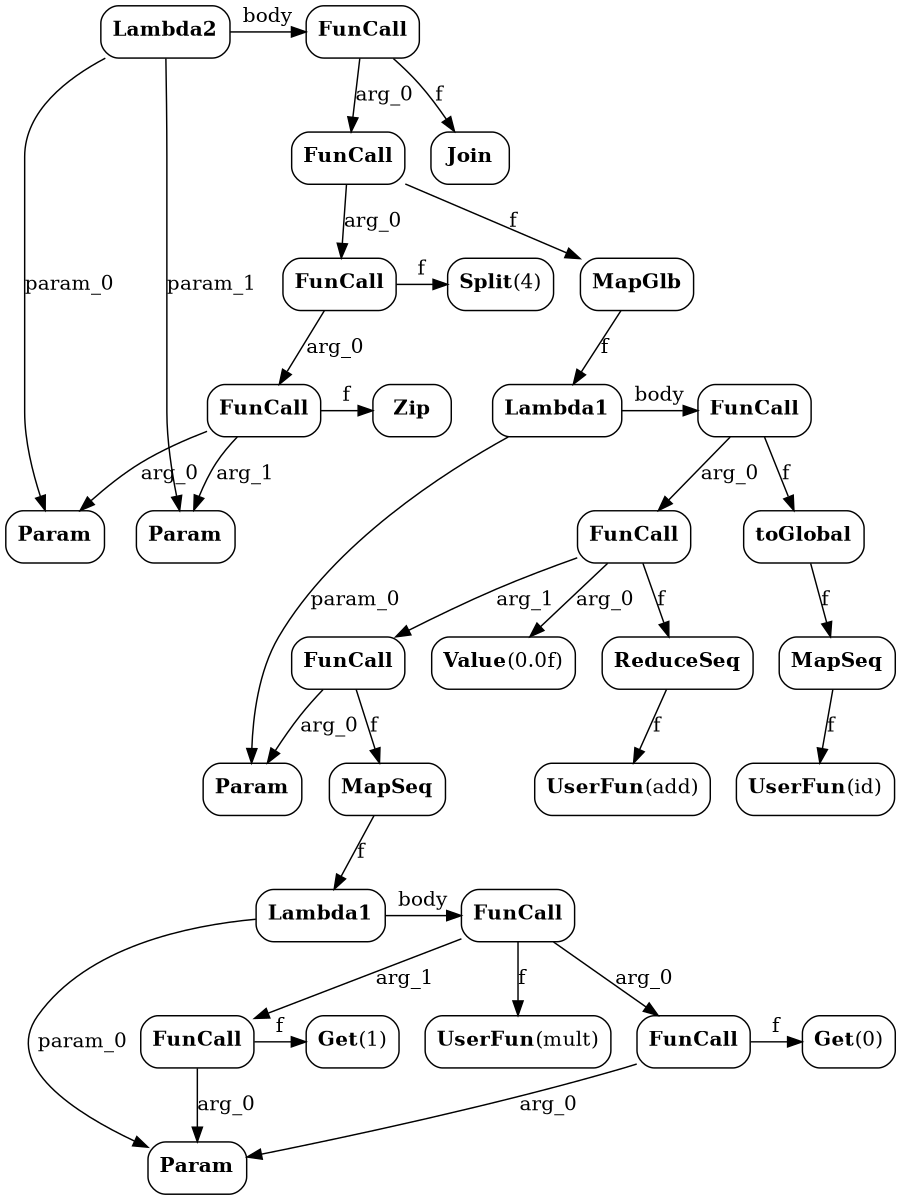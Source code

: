 digraph{
ratio="compress"
size=8
margin="0.0,0.0"
n4250936311 [style=rounded,shape=box,label=<<b>Param</b>>]
n4330374681 [style=rounded,shape=box,label=<<b>Param</b>>]
subgraph {
rank="same"
n4989376511 [style=rounded,shape=box,label=<<b>Lambda2</b>>]
n19649987901 [style=rounded,shape=box,label=<<b>FunCall</b>>]
}
n17229744961 [style=rounded,shape=box,label=<<b>FunCall</b>>]
subgraph {
rank="same"
n17304553701 [style=rounded,shape=box,label=<<b>FunCall</b>>]
n6045965601 [style=rounded,shape=box,label=<<b>Split</b>(4)>]
}
subgraph {
rank="same"
n13255013091 [style=rounded,shape=box,label=<<b>FunCall</b>>]
n3691143741 [style=rounded,shape=box,label=<<b>Zip</b>>]
}
n3213739621 [style=rounded,shape=box,label=<<b>MapGlb</b>>]
n10383012351 [style=rounded,shape=box,label=<<b>Param</b>>]
subgraph {
rank="same"
n14770400111 [style=rounded,shape=box,label=<<b>Lambda1</b>>]
n18523988511 [style=rounded,shape=box,label=<<b>FunCall</b>>]
}
n11370401811 [style=rounded,shape=box,label=<<b>FunCall</b>>]
n15310827501 [style=rounded,shape=box,label=<<b>Value</b>(0.0f)<BR/>>]
n2663408141 [style=rounded,shape=box,label=<<b>FunCall</b>>]
n8641706681 [style=rounded,shape=box,label=<<b>MapSeq</b>>]
n5613536671 [style=rounded,shape=box,label=<<b>Param</b>>]
subgraph {
rank="same"
n10636983521 [style=rounded,shape=box,label=<<b>Lambda1</b>>]
n2699034031 [style=rounded,shape=box,label=<<b>FunCall</b>>]
}
subgraph {
rank="same"
n5388830241 [style=rounded,shape=box,label=<<b>FunCall</b>>]
n16694102821 [style=rounded,shape=box,label=<<b>Get</b>(0)>]
}
subgraph {
rank="same"
n1233511431 [style=rounded,shape=box,label=<<b>FunCall</b>>]
n8183873641 [style=rounded,shape=box,label=<<b>Get</b>(1)>]
}
n11952427671 [style=rounded,shape=box,label=<<b>UserFun</b>(mult)>]
n10790277251 [style=rounded,shape=box,label=<<b>ReduceSeq</b>>]
n7114151661 [style=rounded,shape=box,label=<<b>UserFun</b>(add)>]
n19459950461 [style=rounded,shape=box,label=<<b>toGlobal</b>>]
n19784693671 [style=rounded,shape=box,label=<<b>MapSeq</b>>]
n18555896651 [style=rounded,shape=box,label=<<b>UserFun</b>(id)>]
n23145701 [style=rounded,shape=box,label=<<b>Join</b>>]
n4989376511 -> n4250936311 [label="param_0"];
n4989376511 -> n4330374681 [label="param_1"];
n4989376511 -> n19649987901 [label="body"];
n19649987901 -> n17229744961 [label="arg_0"];
n17229744961 -> n17304553701 [label="arg_0"];
n17304553701 -> n13255013091 [label="arg_0"];
n13255013091 -> n4250936311 [label="arg_0"];
n13255013091 -> n4330374681 [label="arg_1"];
n13255013091 -> n3691143741 [label="f"];
n17304553701 -> n6045965601 [label="f"];
n17229744961 -> n3213739621 [label="f"];
n3213739621 -> n14770400111 [label="f"];
n14770400111 -> n10383012351 [label="param_0"];
n14770400111 -> n18523988511 [label="body"];
n18523988511 -> n11370401811 [label="arg_0"];
n11370401811 -> n15310827501 [label="arg_0"];
n11370401811 -> n2663408141 [label="arg_1"];
n2663408141 -> n10383012351 [label="arg_0"];
n2663408141 -> n8641706681 [label="f"];
n8641706681 -> n10636983521 [label="f"];
n10636983521 -> n5613536671 [label="param_0"];
n10636983521 -> n2699034031 [label="body"];
n2699034031 -> n5388830241 [label="arg_0"];
n5388830241 -> n5613536671 [label="arg_0"];
n5388830241 -> n16694102821 [label="f"];
n2699034031 -> n1233511431 [label="arg_1"];
n1233511431 -> n5613536671 [label="arg_0"];
n1233511431 -> n8183873641 [label="f"];
n2699034031 -> n11952427671 [label="f"];
n11370401811 -> n10790277251 [label="f"];
n10790277251 -> n7114151661 [label="f"];
n18523988511 -> n19459950461 [label="f"];
n19459950461 -> n19784693671 [label="f"];
n19784693671 -> n18555896651 [label="f"];
n19649987901 -> n23145701 [label="f"];
}
